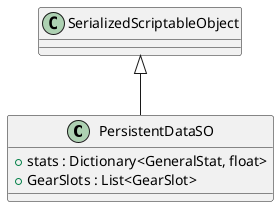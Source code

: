 @startuml
class PersistentDataSO {
    + stats : Dictionary<GeneralStat, float>
    + GearSlots : List<GearSlot>
}
SerializedScriptableObject <|-- PersistentDataSO
@enduml
